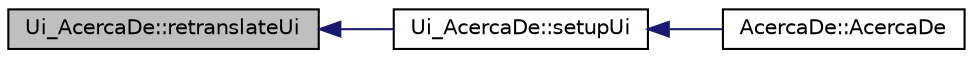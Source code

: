 digraph "Ui_AcercaDe::retranslateUi"
{
  edge [fontname="Helvetica",fontsize="10",labelfontname="Helvetica",labelfontsize="10"];
  node [fontname="Helvetica",fontsize="10",shape=record];
  rankdir="LR";
  Node1 [label="Ui_AcercaDe::retranslateUi",height=0.2,width=0.4,color="black", fillcolor="grey75", style="filled" fontcolor="black"];
  Node1 -> Node2 [dir="back",color="midnightblue",fontsize="10",style="solid",fontname="Helvetica"];
  Node2 [label="Ui_AcercaDe::setupUi",height=0.2,width=0.4,color="black", fillcolor="white", style="filled",URL="$class_ui___acerca_de.html#aed9b075663393bbf96fa94c938e3168f"];
  Node2 -> Node3 [dir="back",color="midnightblue",fontsize="10",style="solid",fontname="Helvetica"];
  Node3 [label="AcercaDe::AcercaDe",height=0.2,width=0.4,color="black", fillcolor="white", style="filled",URL="$class_acerca_de.html#ac1cf6014853a757797be3a285f7f9bc5"];
}
